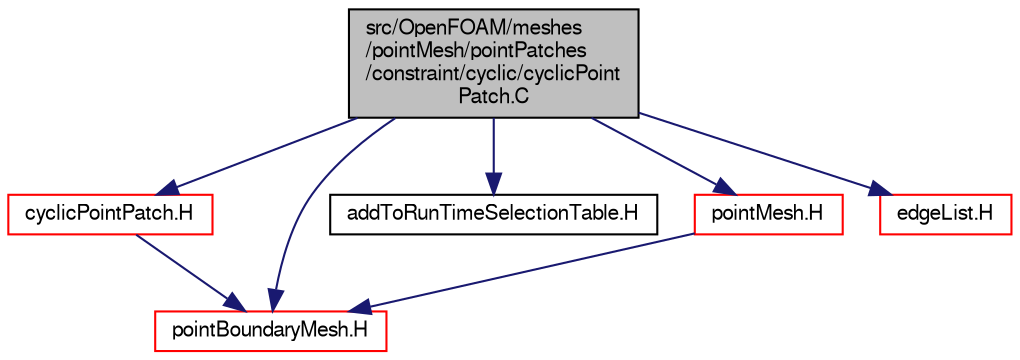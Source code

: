 digraph "src/OpenFOAM/meshes/pointMesh/pointPatches/constraint/cyclic/cyclicPointPatch.C"
{
  bgcolor="transparent";
  edge [fontname="FreeSans",fontsize="10",labelfontname="FreeSans",labelfontsize="10"];
  node [fontname="FreeSans",fontsize="10",shape=record];
  Node0 [label="src/OpenFOAM/meshes\l/pointMesh/pointPatches\l/constraint/cyclic/cyclicPoint\lPatch.C",height=0.2,width=0.4,color="black", fillcolor="grey75", style="filled", fontcolor="black"];
  Node0 -> Node1 [color="midnightblue",fontsize="10",style="solid",fontname="FreeSans"];
  Node1 [label="cyclicPointPatch.H",height=0.2,width=0.4,color="red",URL="$a11438.html"];
  Node1 -> Node180 [color="midnightblue",fontsize="10",style="solid",fontname="FreeSans"];
  Node180 [label="pointBoundaryMesh.H",height=0.2,width=0.4,color="red",URL="$a11393.html"];
  Node0 -> Node180 [color="midnightblue",fontsize="10",style="solid",fontname="FreeSans"];
  Node0 -> Node182 [color="midnightblue",fontsize="10",style="solid",fontname="FreeSans"];
  Node182 [label="addToRunTimeSelectionTable.H",height=0.2,width=0.4,color="black",URL="$a09263.html",tooltip="Macros for easy insertion into run-time selection tables. "];
  Node0 -> Node183 [color="midnightblue",fontsize="10",style="solid",fontname="FreeSans"];
  Node183 [label="pointMesh.H",height=0.2,width=0.4,color="red",URL="$a11399.html"];
  Node183 -> Node180 [color="midnightblue",fontsize="10",style="solid",fontname="FreeSans"];
  Node0 -> Node59 [color="midnightblue",fontsize="10",style="solid",fontname="FreeSans"];
  Node59 [label="edgeList.H",height=0.2,width=0.4,color="red",URL="$a11312.html"];
}
